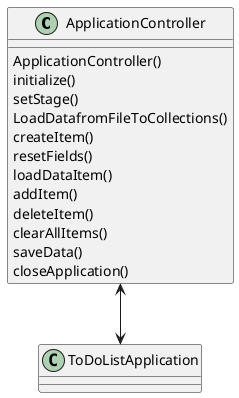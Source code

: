 @startuml
class ApplicationController{
ApplicationController()
initialize()
setStage()
LoadDatafromFileToCollections()
createItem()
resetFields()
loadDataItem()
addItem()
deleteItem()
clearAllItems()
saveData()
closeApplication()
}
ApplicationController <--> ToDoListApplication
@enduml